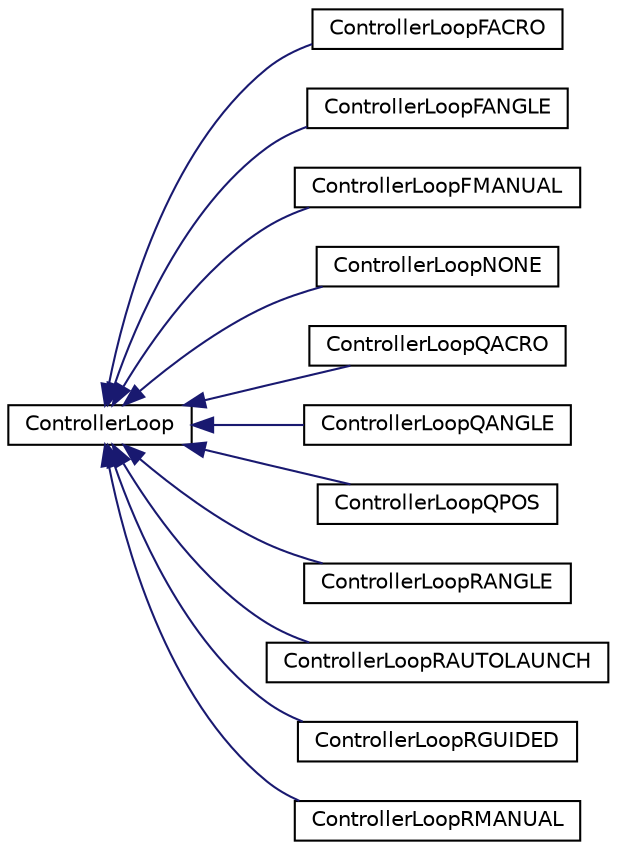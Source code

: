 digraph "Graphical Class Hierarchy"
{
 // LATEX_PDF_SIZE
  edge [fontname="Helvetica",fontsize="10",labelfontname="Helvetica",labelfontsize="10"];
  node [fontname="Helvetica",fontsize="10",shape=record];
  rankdir="LR";
  Node0 [label="ControllerLoop",height=0.2,width=0.4,color="black", fillcolor="white", style="filled",URL="$class_controller_loop.html",tooltip="This class is interface of controller modes. All modes should keep this strucure and implements all t..."];
  Node0 -> Node1 [dir="back",color="midnightblue",fontsize="10",style="solid",fontname="Helvetica"];
  Node1 [label="ControllerLoopFACRO",height=0.2,width=0.4,color="black", fillcolor="white", style="filled",URL="$class_controller_loop_f_a_c_r_o.html",tooltip=" "];
  Node0 -> Node2 [dir="back",color="midnightblue",fontsize="10",style="solid",fontname="Helvetica"];
  Node2 [label="ControllerLoopFANGLE",height=0.2,width=0.4,color="black", fillcolor="white", style="filled",URL="$class_controller_loop_f_a_n_g_l_e.html",tooltip=" "];
  Node0 -> Node3 [dir="back",color="midnightblue",fontsize="10",style="solid",fontname="Helvetica"];
  Node3 [label="ControllerLoopFMANUAL",height=0.2,width=0.4,color="black", fillcolor="white", style="filled",URL="$class_controller_loop_f_m_a_n_u_a_l.html",tooltip=" "];
  Node0 -> Node4 [dir="back",color="midnightblue",fontsize="10",style="solid",fontname="Helvetica"];
  Node4 [label="ControllerLoopNONE",height=0.2,width=0.4,color="black", fillcolor="white", style="filled",URL="$class_controller_loop_n_o_n_e.html",tooltip=" "];
  Node0 -> Node5 [dir="back",color="midnightblue",fontsize="10",style="solid",fontname="Helvetica"];
  Node5 [label="ControllerLoopQACRO",height=0.2,width=0.4,color="black", fillcolor="white", style="filled",URL="$class_controller_loop_q_a_c_r_o.html",tooltip=" "];
  Node0 -> Node6 [dir="back",color="midnightblue",fontsize="10",style="solid",fontname="Helvetica"];
  Node6 [label="ControllerLoopQANGLE",height=0.2,width=0.4,color="black", fillcolor="white", style="filled",URL="$class_controller_loop_q_a_n_g_l_e.html",tooltip=" "];
  Node0 -> Node7 [dir="back",color="midnightblue",fontsize="10",style="solid",fontname="Helvetica"];
  Node7 [label="ControllerLoopQPOS",height=0.2,width=0.4,color="black", fillcolor="white", style="filled",URL="$class_controller_loop_q_p_o_s.html",tooltip=" "];
  Node0 -> Node8 [dir="back",color="midnightblue",fontsize="10",style="solid",fontname="Helvetica"];
  Node8 [label="ControllerLoopRANGLE",height=0.2,width=0.4,color="black", fillcolor="white", style="filled",URL="$class_controller_loop_r_a_n_g_l_e.html",tooltip=" "];
  Node0 -> Node9 [dir="back",color="midnightblue",fontsize="10",style="solid",fontname="Helvetica"];
  Node9 [label="ControllerLoopRAUTOLAUNCH",height=0.2,width=0.4,color="black", fillcolor="white", style="filled",URL="$class_controller_loop_r_a_u_t_o_l_a_u_n_c_h.html",tooltip=" "];
  Node0 -> Node10 [dir="back",color="midnightblue",fontsize="10",style="solid",fontname="Helvetica"];
  Node10 [label="ControllerLoopRGUIDED",height=0.2,width=0.4,color="black", fillcolor="white", style="filled",URL="$class_controller_loop_r_g_u_i_d_e_d.html",tooltip=" "];
  Node0 -> Node11 [dir="back",color="midnightblue",fontsize="10",style="solid",fontname="Helvetica"];
  Node11 [label="ControllerLoopRMANUAL",height=0.2,width=0.4,color="black", fillcolor="white", style="filled",URL="$class_controller_loop_r_m_a_n_u_a_l.html",tooltip=" "];
}
